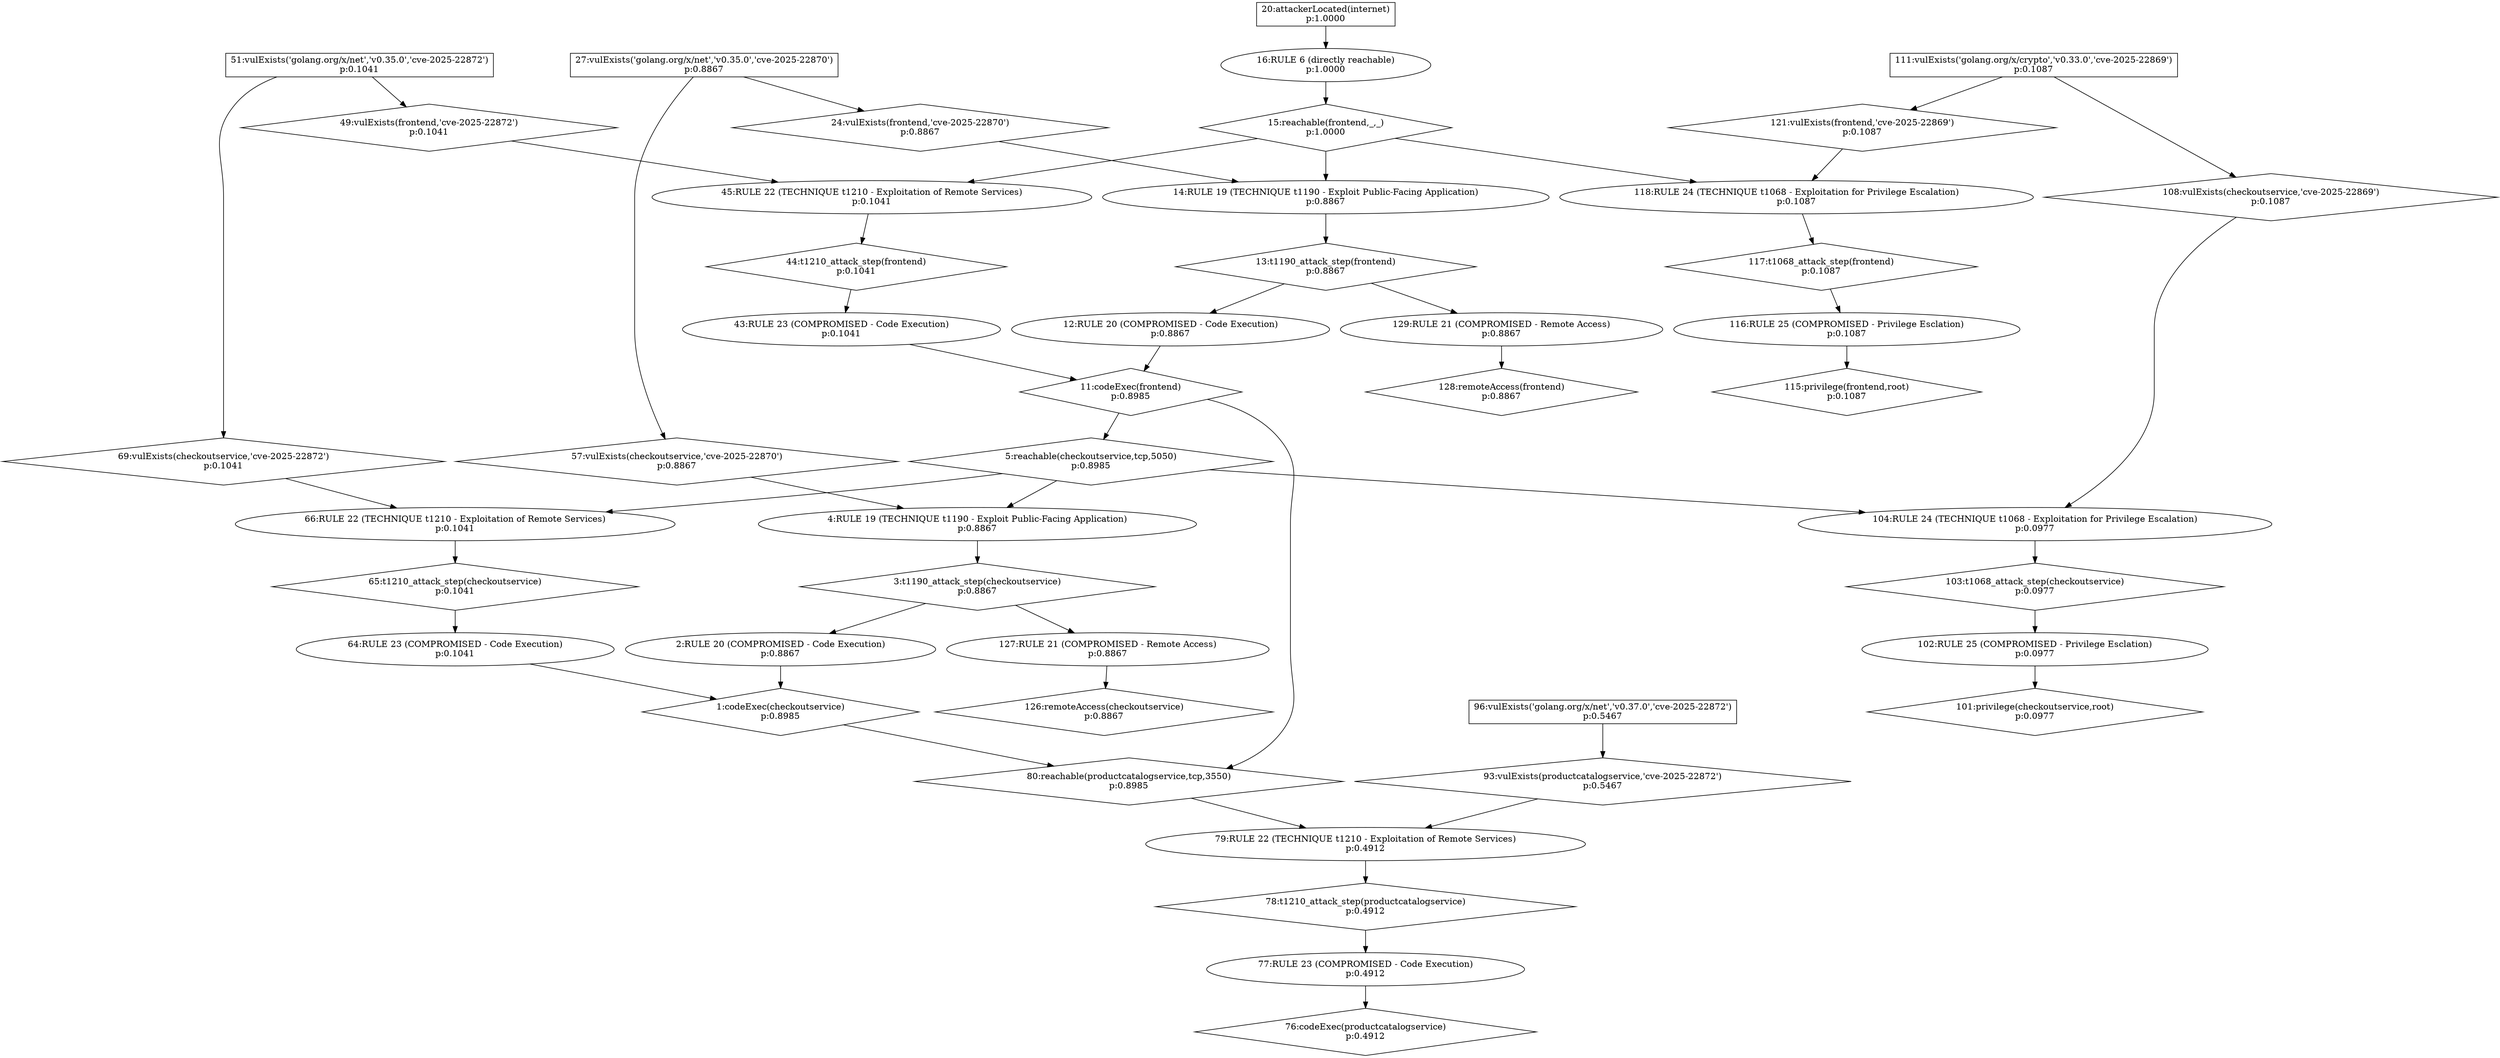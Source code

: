 strict digraph G {
	graph [name=G];
	1	[label="1:codeExec(checkoutservice)
p:0.8985",
		probability=0.8985296278399124,
		shape=diamond];
	80	[label="80:reachable(productcatalogservice,tcp,3550)
p:0.8985",
		probability=0.8985296278399124,
		shape=diamond];
	1 -> 80;
	2	[label="2:RULE 20 (COMPROMISED - Code Execution)
p:0.8867",
		probability=0.8867454643583862,
		shape=ellipse];
	2 -> 1;
	3	[label="3:t1190_attack_step(checkoutservice)
p:0.8867",
		probability=0.8867454643583862,
		shape=diamond];
	3 -> 2;
	127	[label="127:RULE 21 (COMPROMISED - Remote Access)
p:0.8867",
		probability=0.8867454643583862,
		shape=ellipse];
	3 -> 127;
	4	[label="4:RULE 19 (TECHNIQUE t1190 - Exploit Public-Facing Application)
p:0.8867",
		probability=0.8867454643583862,
		shape=ellipse];
	4 -> 3;
	5	[label="5:reachable(checkoutservice,tcp,5050)
p:0.8985",
		probability=0.8985296278399123,
		shape=diamond];
	5 -> 4;
	66	[label="66:RULE 22 (TECHNIQUE t1210 - Exploitation of Remote Services)
p:0.1041",
		probability=0.10405025648435251,
		shape=ellipse];
	5 -> 66;
	104	[label="104:RULE 24 (TECHNIQUE t1068 - Exploitation for Privilege Escalation)
p:0.0977",
		probability=0.09769975585253013,
		shape=ellipse];
	5 -> 104;
	11	[label="11:codeExec(frontend)
p:0.8985",
		probability=0.8985296278399123,
		shape=diamond];
	11 -> 5;
	11 -> 80;
	12	[label="12:RULE 20 (COMPROMISED - Code Execution)
p:0.8867",
		probability=0.8867454643583862,
		shape=ellipse];
	12 -> 11;
	13	[label="13:t1190_attack_step(frontend)
p:0.8867",
		probability=0.8867454643583862,
		shape=diamond];
	13 -> 12;
	129	[label="129:RULE 21 (COMPROMISED - Remote Access)
p:0.8867",
		probability=0.8867454643583862,
		shape=ellipse];
	13 -> 129;
	14	[label="14:RULE 19 (TECHNIQUE t1190 - Exploit Public-Facing Application)
p:0.8867",
		probability=0.8867454643583862,
		shape=ellipse];
	14 -> 13;
	15	[label="15:reachable(frontend,_,_)
p:1.0000",
		probability=1.0,
		shape=diamond];
	15 -> 14;
	45	[label="45:RULE 22 (TECHNIQUE t1210 - Exploitation of Remote Services)
p:0.1041",
		probability=0.10405025648435251,
		shape=ellipse];
	15 -> 45;
	118	[label="118:RULE 24 (TECHNIQUE t1068 - Exploitation for Privilege Escalation)
p:0.1087",
		probability=0.1087329263559208,
		shape=ellipse];
	15 -> 118;
	16	[label="16:RULE 6 (directly reachable)
p:1.0000",
		probability=1.0,
		shape=ellipse];
	16 -> 15;
	20	[label="20:attackerLocated(internet)
p:1.0000",
		probability=1.0,
		shape=box];
	20 -> 16;
	24	[label="24:vulExists(frontend,'cve-2025-22870')
p:0.8867",
		probability=0.8867454643583862,
		shape=diamond];
	24 -> 14;
	27	[label="27:vulExists('golang.org/x/net','v0.35.0','cve-2025-22870')
p:0.8867",
		probability=0.8867454643583862,
		shape=box];
	27 -> 24;
	57	[label="57:vulExists(checkoutservice,'cve-2025-22870')
p:0.8867",
		probability=0.8867454643583862,
		shape=diamond];
	27 -> 57;
	43	[label="43:RULE 23 (COMPROMISED - Code Execution)
p:0.1041",
		probability=0.10405025648435251,
		shape=ellipse];
	43 -> 11;
	44	[label="44:t1210_attack_step(frontend)
p:0.1041",
		probability=0.10405025648435251,
		shape=diamond];
	44 -> 43;
	45 -> 44;
	49	[label="49:vulExists(frontend,'cve-2025-22872')
p:0.1041",
		probability=0.10405025648435251,
		shape=diamond];
	49 -> 45;
	51	[label="51:vulExists('golang.org/x/net','v0.35.0','cve-2025-22872')
p:0.1041",
		probability=0.10405025648435251,
		shape=box];
	51 -> 49;
	69	[label="69:vulExists(checkoutservice,'cve-2025-22872')
p:0.1041",
		probability=0.10405025648435251,
		shape=diamond];
	51 -> 69;
	57 -> 4;
	64	[label="64:RULE 23 (COMPROMISED - Code Execution)
p:0.1041",
		probability=0.10405025648435251,
		shape=ellipse];
	64 -> 1;
	65	[label="65:t1210_attack_step(checkoutservice)
p:0.1041",
		probability=0.10405025648435251,
		shape=diamond];
	65 -> 64;
	66 -> 65;
	69 -> 66;
	76	[label="76:codeExec(productcatalogservice)
p:0.4912",
		probability=0.49121799883469847,
		shape=diamond];
	77	[label="77:RULE 23 (COMPROMISED - Code Execution)
p:0.4912",
		probability=0.49121799883469847,
		shape=ellipse];
	77 -> 76;
	78	[label="78:t1210_attack_step(productcatalogservice)
p:0.4912",
		probability=0.49121799883469847,
		shape=diamond];
	78 -> 77;
	79	[label="79:RULE 22 (TECHNIQUE t1210 - Exploitation of Remote Services)
p:0.4912",
		probability=0.49121799883469847,
		shape=ellipse];
	79 -> 78;
	80 -> 79;
	93	[label="93:vulExists(productcatalogservice,'cve-2025-22872')
p:0.5467",
		probability=0.546690931066568,
		shape=diamond];
	93 -> 79;
	96	[label="96:vulExists('golang.org/x/net','v0.37.0','cve-2025-22872')
p:0.5467",
		probability=0.546690931066568,
		shape=box];
	96 -> 93;
	101	[label="101:privilege(checkoutservice,root)
p:0.0977",
		probability=0.09769975585253012,
		shape=diamond];
	102	[label="102:RULE 25 (COMPROMISED - Privilege Esclation)
p:0.0977",
		probability=0.09769975585253013,
		shape=ellipse];
	102 -> 101;
	103	[label="103:t1068_attack_step(checkoutservice)
p:0.0977",
		probability=0.09769975585253012,
		shape=diamond];
	103 -> 102;
	104 -> 103;
	108	[label="108:vulExists(checkoutservice,'cve-2025-22869')
p:0.1087",
		probability=0.1087329263559208,
		shape=diamond];
	108 -> 104;
	111	[label="111:vulExists('golang.org/x/crypto','v0.33.0','cve-2025-22869')
p:0.1087",
		probability=0.1087329263559208,
		shape=box];
	111 -> 108;
	121	[label="121:vulExists(frontend,'cve-2025-22869')
p:0.1087",
		probability=0.1087329263559208,
		shape=diamond];
	111 -> 121;
	115	[label="115:privilege(frontend,root)
p:0.1087",
		probability=0.1087329263559208,
		shape=diamond];
	116	[label="116:RULE 25 (COMPROMISED - Privilege Esclation)
p:0.1087",
		probability=0.1087329263559208,
		shape=ellipse];
	116 -> 115;
	117	[label="117:t1068_attack_step(frontend)
p:0.1087",
		probability=0.1087329263559208,
		shape=diamond];
	117 -> 116;
	118 -> 117;
	121 -> 118;
	126	[label="126:remoteAccess(checkoutservice)
p:0.8867",
		probability=0.8867454643583862,
		shape=diamond];
	127 -> 126;
	128	[label="128:remoteAccess(frontend)
p:0.8867",
		probability=0.8867454643583862,
		shape=diamond];
	129 -> 128;
}
